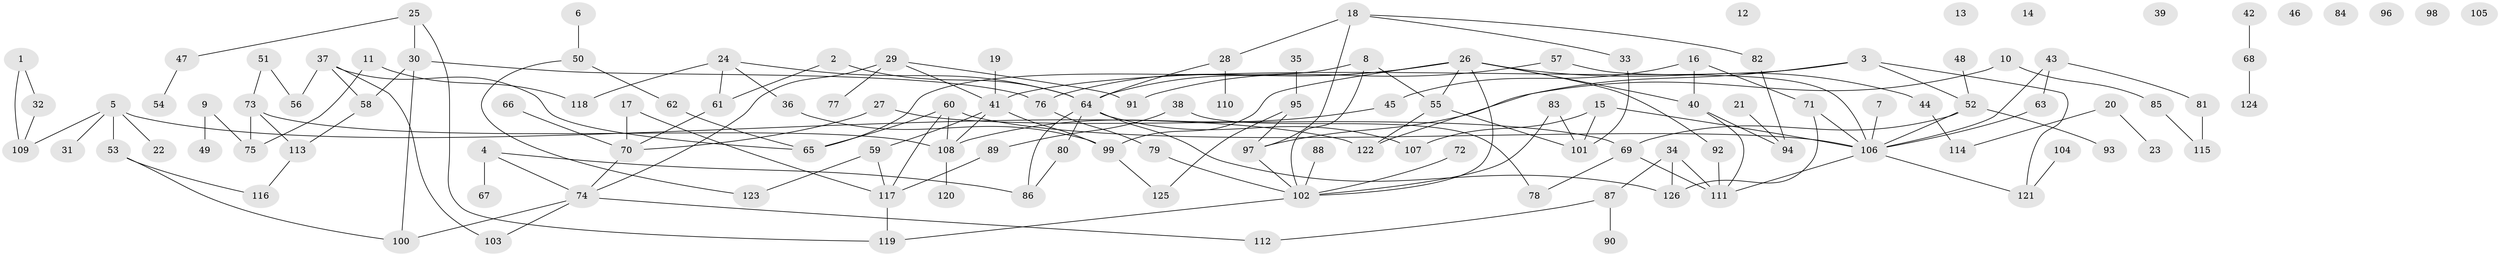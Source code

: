 // Generated by graph-tools (version 1.1) at 2025/00/03/09/25 03:00:41]
// undirected, 126 vertices, 160 edges
graph export_dot {
graph [start="1"]
  node [color=gray90,style=filled];
  1;
  2;
  3;
  4;
  5;
  6;
  7;
  8;
  9;
  10;
  11;
  12;
  13;
  14;
  15;
  16;
  17;
  18;
  19;
  20;
  21;
  22;
  23;
  24;
  25;
  26;
  27;
  28;
  29;
  30;
  31;
  32;
  33;
  34;
  35;
  36;
  37;
  38;
  39;
  40;
  41;
  42;
  43;
  44;
  45;
  46;
  47;
  48;
  49;
  50;
  51;
  52;
  53;
  54;
  55;
  56;
  57;
  58;
  59;
  60;
  61;
  62;
  63;
  64;
  65;
  66;
  67;
  68;
  69;
  70;
  71;
  72;
  73;
  74;
  75;
  76;
  77;
  78;
  79;
  80;
  81;
  82;
  83;
  84;
  85;
  86;
  87;
  88;
  89;
  90;
  91;
  92;
  93;
  94;
  95;
  96;
  97;
  98;
  99;
  100;
  101;
  102;
  103;
  104;
  105;
  106;
  107;
  108;
  109;
  110;
  111;
  112;
  113;
  114;
  115;
  116;
  117;
  118;
  119;
  120;
  121;
  122;
  123;
  124;
  125;
  126;
  1 -- 32;
  1 -- 109;
  2 -- 61;
  2 -- 64;
  3 -- 41;
  3 -- 52;
  3 -- 121;
  3 -- 122;
  4 -- 67;
  4 -- 74;
  4 -- 86;
  5 -- 22;
  5 -- 31;
  5 -- 53;
  5 -- 109;
  5 -- 122;
  6 -- 50;
  7 -- 106;
  8 -- 55;
  8 -- 65;
  8 -- 102;
  9 -- 49;
  9 -- 75;
  10 -- 85;
  10 -- 97;
  11 -- 75;
  11 -- 118;
  15 -- 101;
  15 -- 106;
  15 -- 107;
  16 -- 40;
  16 -- 45;
  16 -- 71;
  17 -- 70;
  17 -- 117;
  18 -- 28;
  18 -- 33;
  18 -- 82;
  18 -- 97;
  19 -- 41;
  20 -- 23;
  20 -- 114;
  21 -- 94;
  24 -- 36;
  24 -- 61;
  24 -- 64;
  24 -- 118;
  25 -- 30;
  25 -- 47;
  25 -- 119;
  26 -- 40;
  26 -- 44;
  26 -- 55;
  26 -- 64;
  26 -- 76;
  26 -- 92;
  26 -- 99;
  26 -- 102;
  27 -- 69;
  27 -- 70;
  28 -- 64;
  28 -- 110;
  29 -- 41;
  29 -- 74;
  29 -- 77;
  29 -- 91;
  30 -- 58;
  30 -- 76;
  30 -- 100;
  32 -- 109;
  33 -- 101;
  34 -- 87;
  34 -- 111;
  34 -- 126;
  35 -- 95;
  36 -- 99;
  37 -- 56;
  37 -- 58;
  37 -- 65;
  37 -- 103;
  38 -- 78;
  38 -- 89;
  40 -- 94;
  40 -- 111;
  41 -- 59;
  41 -- 99;
  41 -- 108;
  42 -- 68;
  43 -- 63;
  43 -- 81;
  43 -- 106;
  44 -- 114;
  45 -- 108;
  47 -- 54;
  48 -- 52;
  50 -- 62;
  50 -- 123;
  51 -- 56;
  51 -- 73;
  52 -- 69;
  52 -- 93;
  52 -- 106;
  53 -- 100;
  53 -- 116;
  55 -- 101;
  55 -- 122;
  57 -- 91;
  57 -- 106;
  58 -- 113;
  59 -- 117;
  59 -- 123;
  60 -- 65;
  60 -- 106;
  60 -- 108;
  60 -- 117;
  61 -- 70;
  62 -- 65;
  63 -- 106;
  64 -- 80;
  64 -- 86;
  64 -- 107;
  64 -- 126;
  66 -- 70;
  68 -- 124;
  69 -- 78;
  69 -- 111;
  70 -- 74;
  71 -- 106;
  71 -- 126;
  72 -- 102;
  73 -- 75;
  73 -- 108;
  73 -- 113;
  74 -- 100;
  74 -- 103;
  74 -- 112;
  76 -- 79;
  79 -- 102;
  80 -- 86;
  81 -- 115;
  82 -- 94;
  83 -- 101;
  83 -- 102;
  85 -- 115;
  87 -- 90;
  87 -- 112;
  88 -- 102;
  89 -- 117;
  92 -- 111;
  95 -- 97;
  95 -- 125;
  97 -- 102;
  99 -- 125;
  102 -- 119;
  104 -- 121;
  106 -- 111;
  106 -- 121;
  108 -- 120;
  113 -- 116;
  117 -- 119;
}
